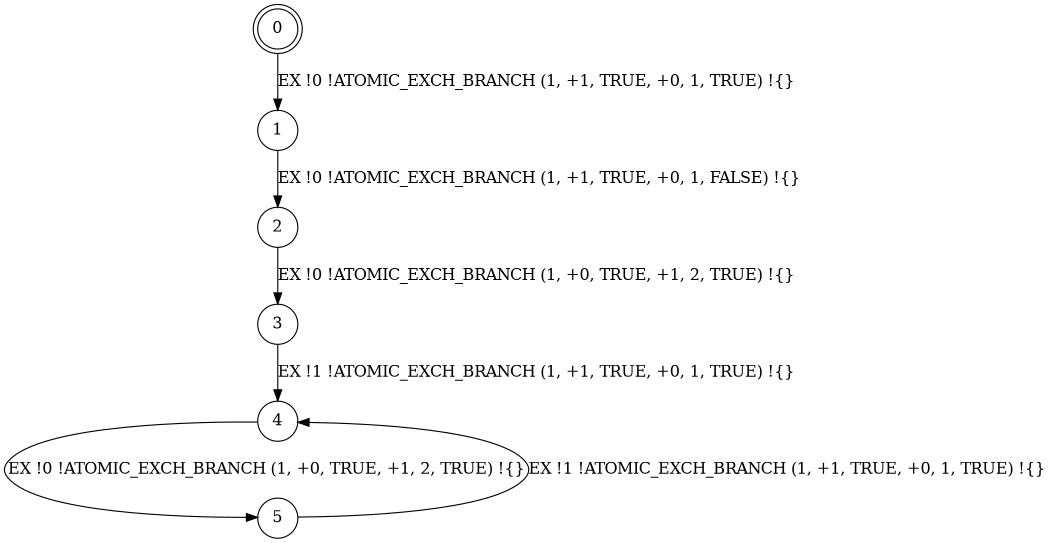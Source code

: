 digraph BCG {
size = "7, 10.5";
center = TRUE;
node [shape = circle];
0 [peripheries = 2];
0 -> 1 [label = "EX !0 !ATOMIC_EXCH_BRANCH (1, +1, TRUE, +0, 1, TRUE) !{}"];
1 -> 2 [label = "EX !0 !ATOMIC_EXCH_BRANCH (1, +1, TRUE, +0, 1, FALSE) !{}"];
2 -> 3 [label = "EX !0 !ATOMIC_EXCH_BRANCH (1, +0, TRUE, +1, 2, TRUE) !{}"];
3 -> 4 [label = "EX !1 !ATOMIC_EXCH_BRANCH (1, +1, TRUE, +0, 1, TRUE) !{}"];
4 -> 5 [label = "EX !0 !ATOMIC_EXCH_BRANCH (1, +0, TRUE, +1, 2, TRUE) !{}"];
5 -> 4 [label = "EX !1 !ATOMIC_EXCH_BRANCH (1, +1, TRUE, +0, 1, TRUE) !{}"];
}
